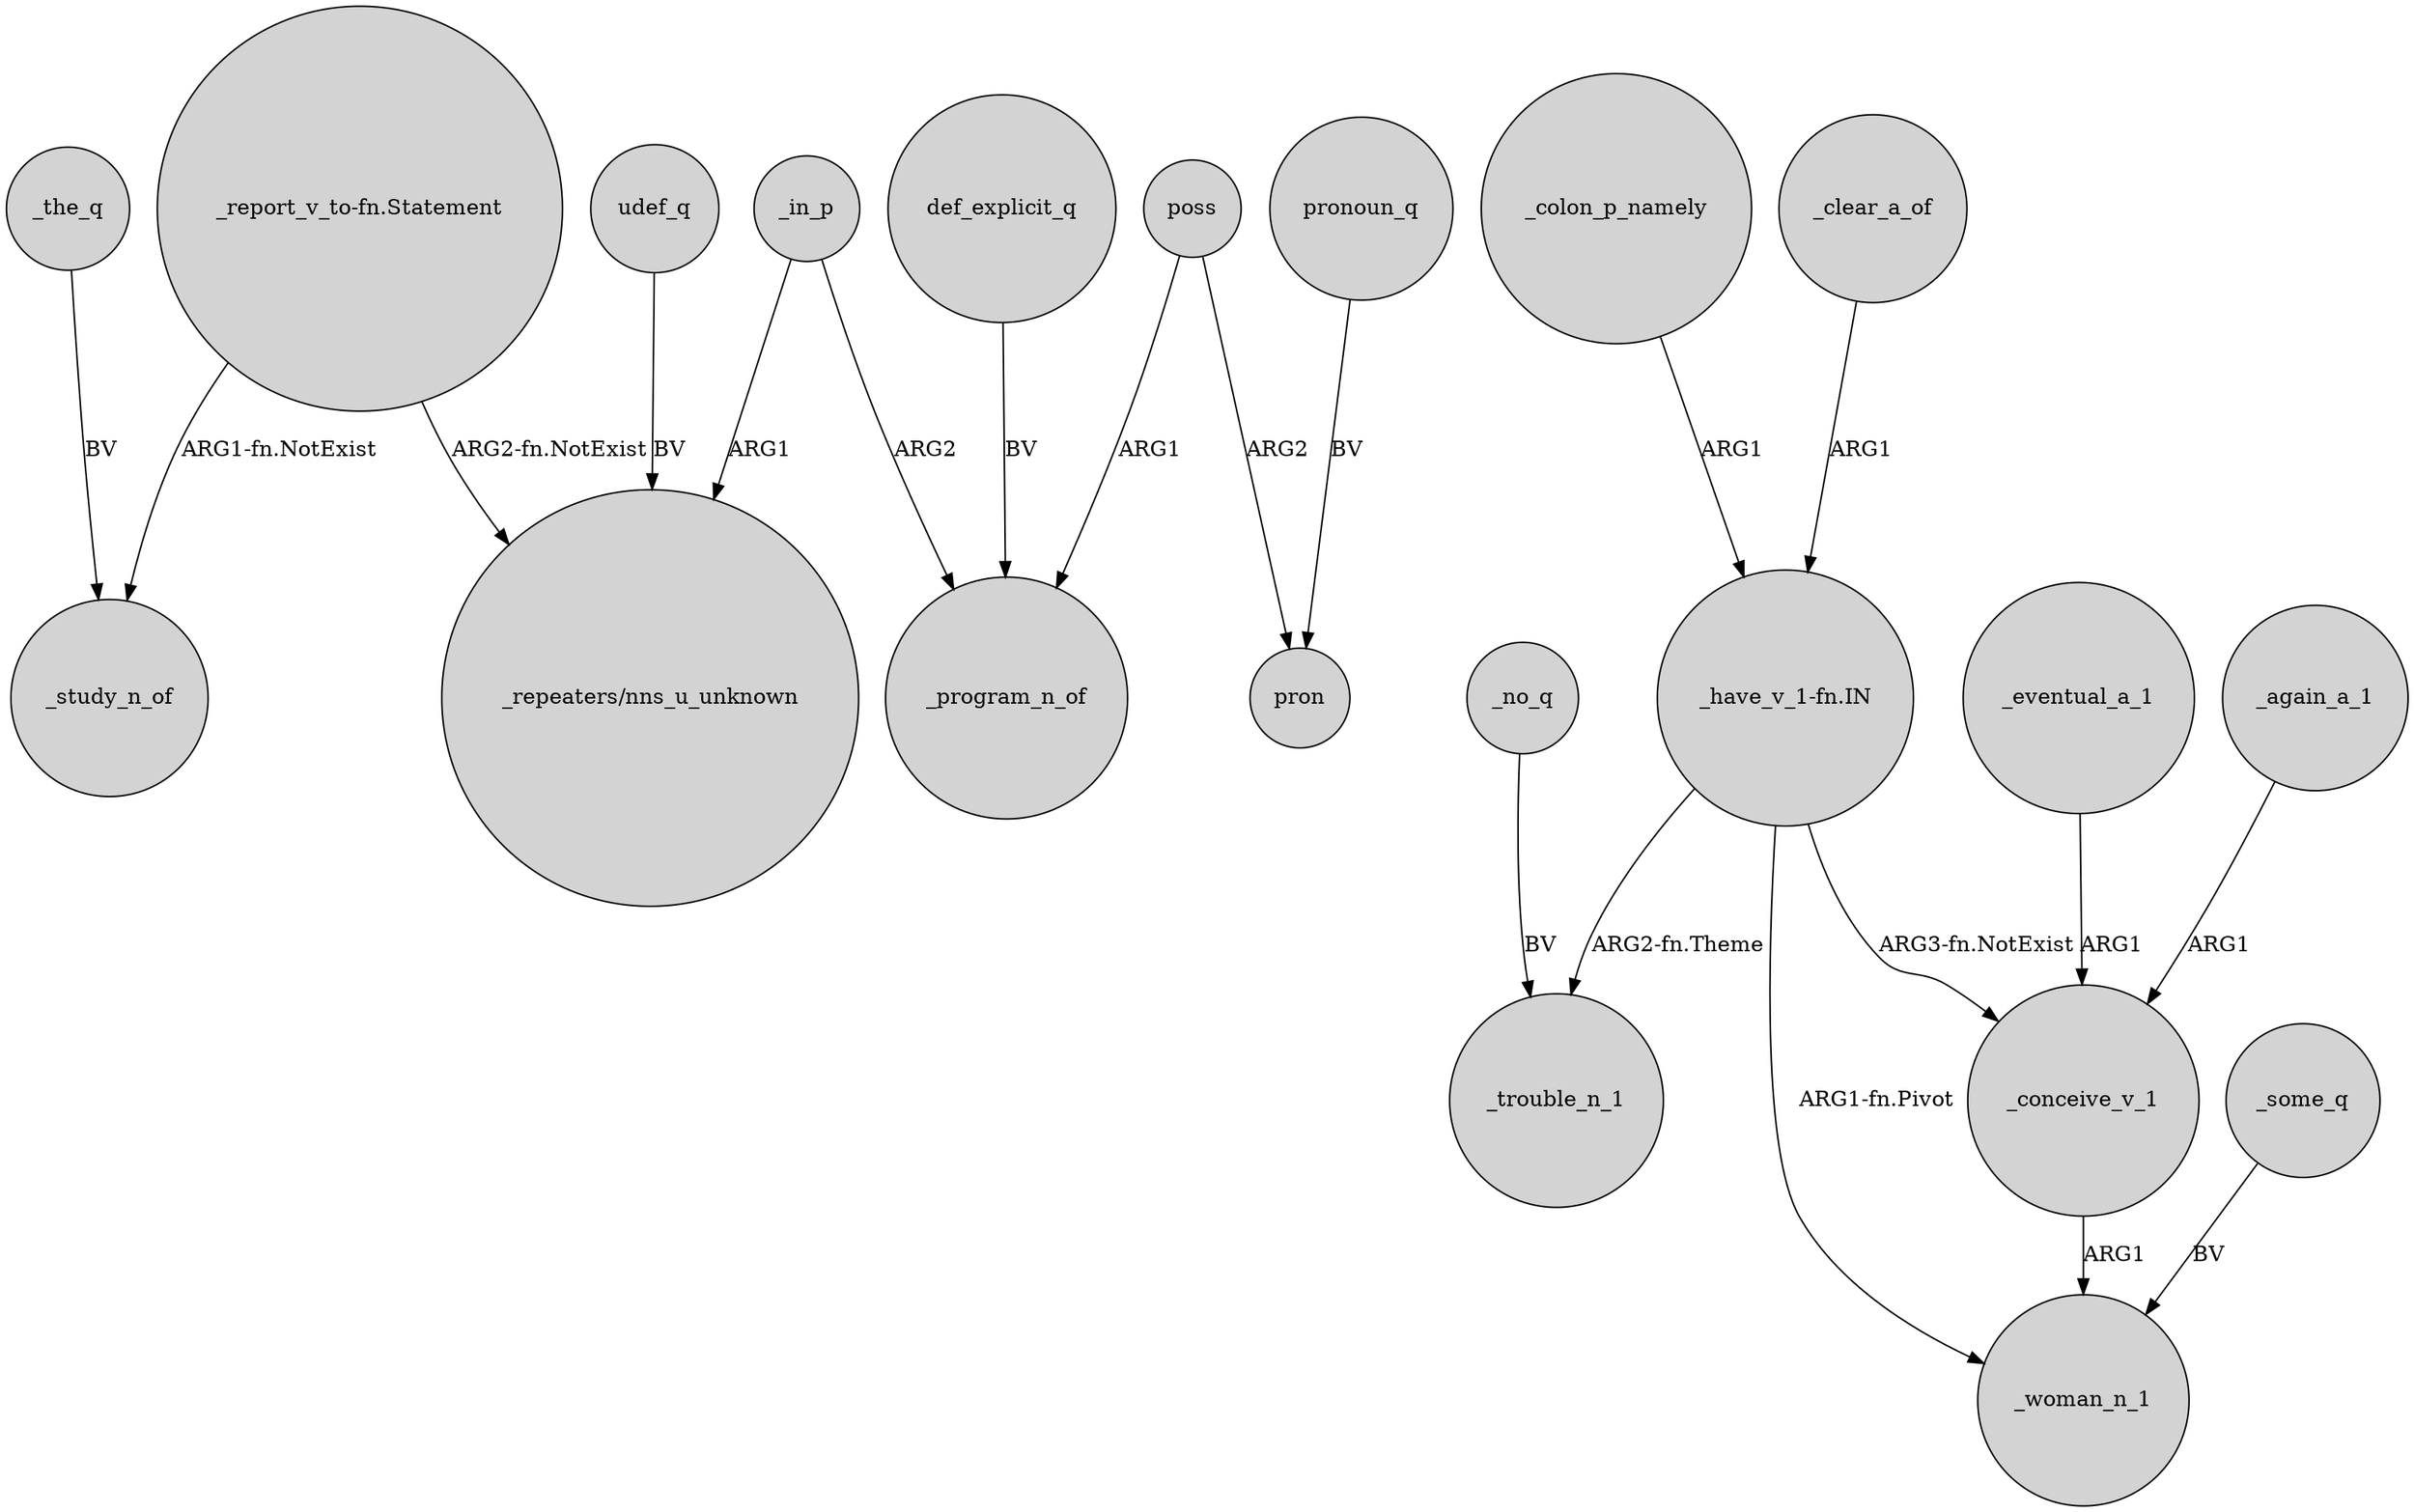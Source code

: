 digraph {
	node [shape=circle style=filled]
	_the_q -> _study_n_of [label=BV]
	poss -> pron [label=ARG2]
	"_have_v_1-fn.IN" -> _trouble_n_1 [label="ARG2-fn.Theme"]
	_no_q -> _trouble_n_1 [label=BV]
	"_report_v_to-fn.Statement" -> "_repeaters/nns_u_unknown" [label="ARG2-fn.NotExist"]
	_conceive_v_1 -> _woman_n_1 [label=ARG1]
	poss -> _program_n_of [label=ARG1]
	pronoun_q -> pron [label=BV]
	def_explicit_q -> _program_n_of [label=BV]
	"_report_v_to-fn.Statement" -> _study_n_of [label="ARG1-fn.NotExist"]
	_in_p -> "_repeaters/nns_u_unknown" [label=ARG1]
	_some_q -> _woman_n_1 [label=BV]
	_colon_p_namely -> "_have_v_1-fn.IN" [label=ARG1]
	_clear_a_of -> "_have_v_1-fn.IN" [label=ARG1]
	"_have_v_1-fn.IN" -> _conceive_v_1 [label="ARG3-fn.NotExist"]
	_eventual_a_1 -> _conceive_v_1 [label=ARG1]
	"_have_v_1-fn.IN" -> _woman_n_1 [label="ARG1-fn.Pivot"]
	udef_q -> "_repeaters/nns_u_unknown" [label=BV]
	_again_a_1 -> _conceive_v_1 [label=ARG1]
	_in_p -> _program_n_of [label=ARG2]
}
